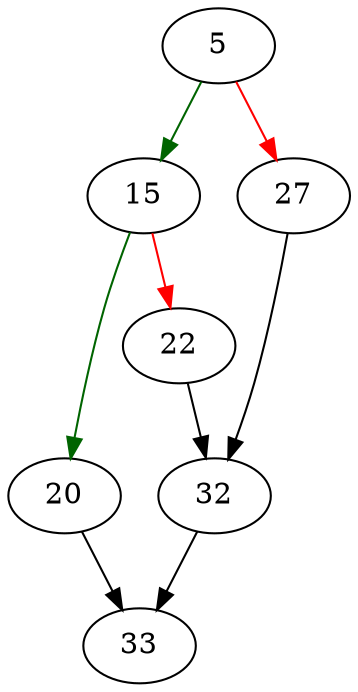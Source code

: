 strict digraph "copyPayload" {
	// Node definitions.
	5 [entry=true];
	15;
	27;
	20;
	22;
	33;
	32;

	// Edge definitions.
	5 -> 15 [
		color=darkgreen
		cond=true
	];
	5 -> 27 [
		color=red
		cond=false
	];
	15 -> 20 [
		color=darkgreen
		cond=true
	];
	15 -> 22 [
		color=red
		cond=false
	];
	27 -> 32;
	20 -> 33;
	22 -> 32;
	32 -> 33;
}